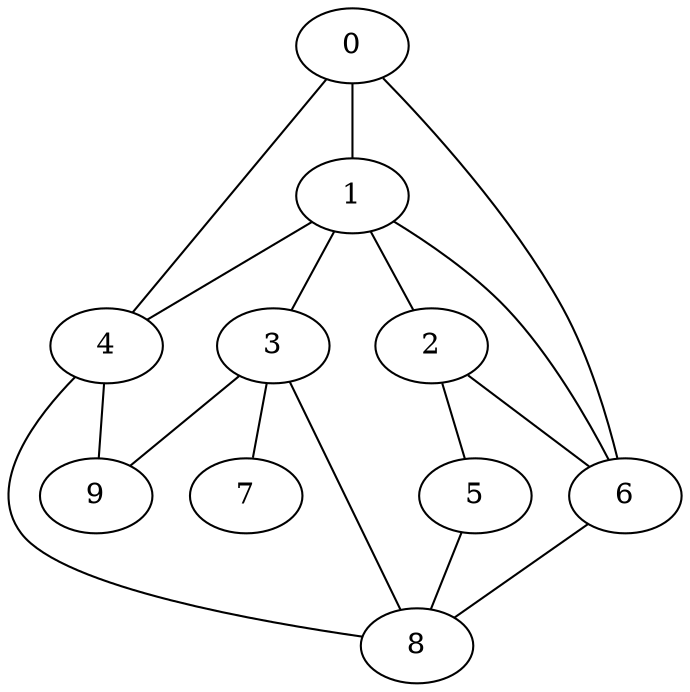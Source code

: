 
graph graphname {
    0 -- 1
0 -- 6
0 -- 4
1 -- 2
1 -- 3
1 -- 4
1 -- 6
2 -- 5
2 -- 6
3 -- 8
3 -- 7
3 -- 9
4 -- 9
4 -- 8
5 -- 8
6 -- 8

}
